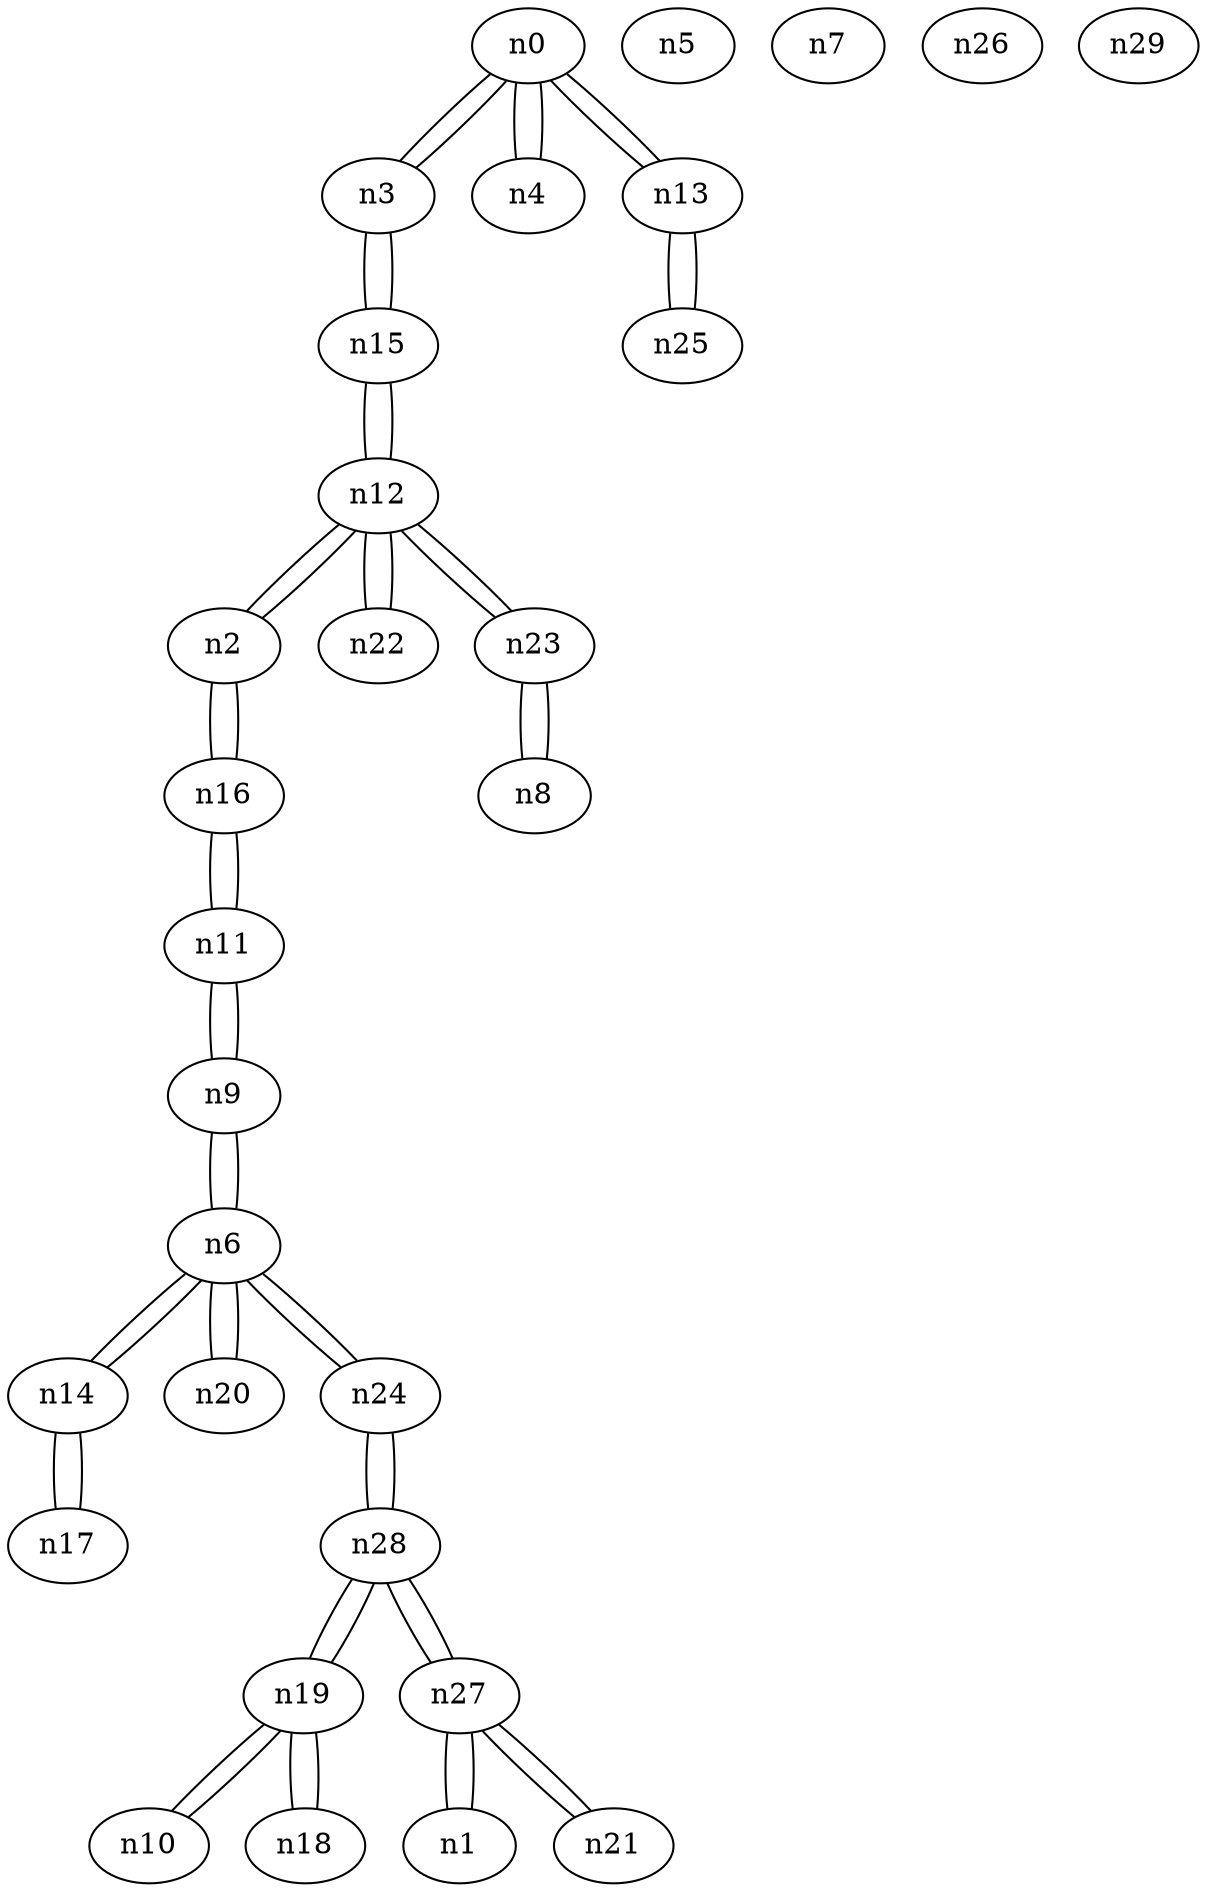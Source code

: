 graph {
n0;
n1;
n2;
n3;
n4;
n5;
n6;
n7;
n8;
n9;
n10;
n11;
n12;
n13;
n14;
n15;
n16;
n17;
n18;
n19;
n20;
n21;
n22;
n23;
n24;
n25;
n26;
n27;
n28;
n29;
n0 -- n13;
n0 -- n3;
n0 -- n4;
n1 -- n27;
n2 -- n16;
n2 -- n12;
n3 -- n0;
n3 -- n15;
n4 -- n0;
n6 -- n9;
n6 -- n24;
n6 -- n14;
n6 -- n20;
n8 -- n23;
n9 -- n6;
n9 -- n11;
n10 -- n19;
n11 -- n9;
n11 -- n16;
n12 -- n15;
n12 -- n2;
n12 -- n23;
n12 -- n22;
n13 -- n0;
n13 -- n25;
n14 -- n6;
n14 -- n17;
n15 -- n12;
n15 -- n3;
n16 -- n2;
n16 -- n11;
n17 -- n14;
n18 -- n19;
n19 -- n10;
n19 -- n28;
n19 -- n18;
n20 -- n6;
n21 -- n27;
n22 -- n12;
n23 -- n12;
n23 -- n8;
n24 -- n6;
n24 -- n28;
n25 -- n13;
n27 -- n1;
n27 -- n28;
n27 -- n21;
n28 -- n24;
n28 -- n19;
n28 -- n27;
}
